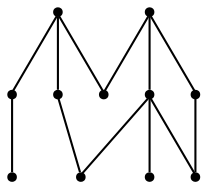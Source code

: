 graph {
  node [shape=point,comment="{\"directed\":false,\"doi\":\"10.1007/978-3-540-31843-9_43\",\"figure\":\"1 (3)\"}"]

  v0 [pos="1525.5546148255814,1437.9015142267406"]
  v1 [pos="1516.552925145349,1547.214048559016"]
  v2 [pos="1493.798696402616,1647.4640383864898"]
  v3 [pos="1434.5376998546512,1565.4640053257804"]
  v4 [pos="1434.5376998546512,1474.3390256708324"]
  v5 [pos="1331.0184275072675,1465.2140154983063"]
  v6 [pos="1303.7633539244187,1547.214048559016"]
  v7 [pos="1270.7571902252907,1683.9640154983063"]
  v8 [pos="1234.250422420058,1565.4640053257804"]
  v9 [pos="1334.3940452398256,1775.0889951532545"]
  v10 [pos="1229.7495775799418,1456.0890053257804"]

  v8 -- v0 [id="-3",pos="1234.250422420058,1565.4640053257804 1239.2721656976744,1555.6389664158683 1239.2721656976744,1555.6389664158683 1239.2721656976744,1555.6389664158683 1239.7555777616278,1554.789051865087 1239.7555777616278,1554.789051865087 1239.7555777616278,1554.789051865087 1240.605777616279,1553.3306931004386 1240.605777616279,1553.3306931004386 1240.605777616279,1553.3306931004386 1241.6976199127907,1551.3848160252433 1241.6976199127907,1551.3848160252433 1241.6976199127907,1551.3848160252433 1243.15625,1548.8307490493319 1243.15625,1548.8307490493319 1243.15625,1548.8307490493319 1244.9774709302326,1545.6723068699698 1244.9774709302326,1545.6723068699698 1244.9774709302326,1545.6723068699698 1247.0403343023256,1541.9056747898917 1247.0403343023256,1541.9056747898917 1247.0403343023256,1541.9056747898917 1249.5908066860466,1537.6515243992667 1249.5908066860466,1537.6515243992667 1249.5908066860466,1537.6515243992667 1252.2579033430231,1532.914051865087 1252.2579033430231,1532.914051865087 1252.2579033430231,1532.914051865087 1255.2917877906978,1527.8098597671053 1255.2917877906978,1527.8098597671053 1255.2917877906978,1527.8098597671053 1258.3298691860464,1522.4640701756339 1258.3298691860464,1522.4640701756339 1258.3298691860464,1522.4640701756339 1261.605523255814,1516.8723597671053 1261.605523255814,1516.8723597671053 1261.605523255814,1516.8723597671053 1268.402543604651,1505.6931351170401 1268.402543604651,1505.6931351170401 1268.402543604651,1505.6931351170401 1271.6781976744187,1500.226546778824 1271.6781976744187,1500.226546778824 1271.6781976744187,1500.226546778824 1274.9580486918605,1494.8765610203604 1274.9580486918605,1494.8765610203604 1274.9580486918605,1494.8765610203604 1278.2335755813954,1489.6515701756339 1278.2335755813954,1489.6515701756339 1278.2335755813954,1489.6515701756339 1281.3884084302326,1484.672372991389 1281.3884084302326,1484.672372991389 1281.3884084302326,1484.672372991389 1284.4263626453487,1480.051503036962 1284.4263626453487,1480.051503036962 1284.4263626453487,1480.051503036962 1287.339425872093,1475.5556279962718 1287.339425872093,1475.5556279962718 1287.339425872093,1475.5556279962718 1290.2524890988373,1471.4264725193839 1290.2524890988373,1471.4264725193839 1290.2524890988373,1471.4264725193839 1293.0405341569767,1467.414046778824 1293.0405341569767,1467.414046778824 1293.0405341569767,1467.414046778824 1295.711827761628,1463.7682134454906 1295.711827761628,1463.7682134454906 1295.711827761628,1463.7682134454906 1298.2623001453487,1460.368173772639 1298.2623001453487,1460.368173772639 1298.2623001453487,1460.368173772639 1300.8085755813954,1457.0848638361156 1300.8085755813954,1457.0848638361156 1300.8085755813954,1457.0848638361156 1305.6636809593024,1451.2515559340975 1305.6636809593024,1451.2515559340975 1305.6636809593024,1451.2515559340975 1310.5187863372093,1446.1473638361156 1310.5187863372093,1446.1473638361156 1310.5187863372093,1446.1473638361156 1315.3738917151163,1441.5306900486808 1315.3738917151163,1441.5306900486808 1315.3738917151163,1441.5306900486808 1317.8034156976744,1439.343215479996 1317.8034156976744,1439.343215479996 1317.8034156976744,1439.343215479996 1320.8373001453488,1436.914016261246 1320.8373001453488,1436.914016261246 1320.8373001453488,1436.914016261246 1323.8713117732557,1434.6056157892406 1323.8713117732557,1434.6056157892406 1323.8713117732557,1434.6056157892406 1327.0302143895349,1432.2973424738109 1327.0302143895349,1432.2973424738109 1327.0302143895349,1432.2973424738109 1330.1849200581396,1430.230666651871 1330.1849200581396,1430.230666651871 1330.1849200581396,1430.230666651871 1333.460574127907,1428.1641179865062 1333.460574127907,1428.1641179865062 1333.460574127907,1428.1641179865062 1336.8611191860464,1426.2181137547354 1336.8611191860464,1426.2181137547354 1336.8611191860464,1426.2181137547354 1340.378542877907,1424.3973587498526 1340.378542877907,1424.3973587498526 1340.378542877907,1424.3973587498526 1347.663172238372,1420.9932500665843 1347.663172238372,1420.9932500665843 1347.663172238372,1420.9932500665843 1355.1895712209302,1418.0765325372874 1355.1895712209302,1418.0765325372874 1355.1895712209302,1418.0765325372874 1359.0736555232559,1416.863967433121 1359.0736555232559,1416.863967433121 1359.0736555232559,1416.863967433121 1363.0785610465116,1415.6473333185374 1363.0785610465116,1415.6473333185374 1363.0785610465116,1415.6473333185374 1366.9626453488372,1414.551497950699 1366.9626453488372,1414.551497950699 1366.9626453488372,1414.551497950699 1370.967550872093,1413.580784653173 1370.967550872093,1413.580784653173 1370.967550872093,1413.580784653173 1374.972456395349,1412.7306157892406 1374.972456395349,1412.7306157892406 1374.972456395349,1412.7306157892406 1378.9773619186046,1412.0014999852042 1378.9773619186046,1412.0014999852042 1378.9773619186046,1412.0014999852042 1382.8614462209302,1411.3931829279124 1382.8614462209302,1411.3931829279124 1382.8614462209302,1411.3931829279124 1386.7454033430233,1410.9098607843578 1386.7454033430233,1410.9098607843578 1386.7454033430233,1410.9098607843578 1390.6294876453487,1410.5432683771312 1390.6294876453487,1410.5432683771312 1390.6294876453487,1410.5432683771312 1394.3927507267442,1410.180617823746 1394.3927507267442,1410.180617823746 1394.3927507267442,1410.180617823746 1398.155886627907,1410.0557500665843 1398.155886627907,1410.0557500665843 1398.155886627907,1410.0557500665843 1401.9191497093022,1409.9349513198397 1401.9191497093022,1409.9349513198397 1401.9191497093022,1409.9349513198397 1409.0787609011627,1409.9349513198397 1409.0787609011627,1409.9349513198397 1409.0787609011627,1409.9349513198397 1412.600254360465,1410.0557500665843 1412.600254360465,1410.0557500665843 1412.600254360465,1410.0557500665843 1416.0009265988372,1410.3015437270662 1416.0009265988372,1410.3015437270662 1416.0009265988372,1410.3015437270662 1419.518223110465,1410.5432683771312 1419.518223110465,1410.5432683771312 1419.518223110465,1410.5432683771312 1422.9188953488372,1410.9098607843578 1422.9188953488372,1410.9098607843578 1422.9188953488372,1410.9098607843578 1426.3153706395349,1411.2723841811678 1426.3153706395349,1411.2723841811678 1426.3153706395349,1411.2723841811678 1429.7159156976743,1411.7599024917147 1429.7159156976743,1411.7599024917147 1429.7159156976743,1411.7599024917147 1433.2332122093023,1412.3682195490062 1433.2332122093023,1412.3682195490062 1433.2332122093023,1412.3682195490062 1436.8756540697675,1412.9723404393058 1436.8756540697675,1412.9723404393058 1436.8756540697675,1412.9723404393058 1440.6387899709302,1413.7015833999178 1440.6387899709302,1413.7015833999178 1440.6387899709302,1413.7015833999178 1444.5228742732559,1414.551497950699 1444.5228742732559,1414.551497950699 1444.5228742732559,1414.551497950699 1448.5277797965116,1415.5265345717928 1448.5277797965116,1415.5265345717928 1448.5277797965116,1415.5265345717928 1452.7785247093022,1416.618173772639 1452.7785247093022,1416.618173772639 1452.7785247093022,1416.618173772639 1457.2668422965116,1417.7140091404776 1457.2668422965116,1417.7140091404776 1457.2668422965116,1417.7140091404776 1461.8803052325582,1419.0515691583812 1461.8803052325582,1419.0515691583812 1461.8803052325582,1419.0515691583812 1466.8562318313952,1420.5098007664542 1466.8562318313952,1420.5098007664542 1466.8562318313952,1420.5098007664542 1471.9529796511629,1421.9681595311026 1471.9529796511629,1421.9681595311026 1471.9529796511629,1421.9681595311026 1477.1747456395349,1423.547317042496 1477.1747456395349,1423.547317042496 1477.1747456395349,1423.547317042496 1482.6340843023256,1425.2474004572093 1482.6340843023256,1425.2474004572093 1482.6340843023256,1425.2474004572093 1493.315316133721,1428.6515091404776 1493.315316133721,1428.6515091404776 1493.315316133721,1428.6515091404776 1498.537082122093,1430.3514653986156 1498.537082122093,1430.3514653986156 1498.537082122093,1430.3514653986156 1503.3921875,1431.9307500665843 1503.3921875,1431.9307500665843 1503.3921875,1431.9307500665843 1507.7596838662791,1433.3889816746573 1507.7596838662791,1433.3889816746573 1507.7596838662791,1433.3889816746573 1511.522819767442,1434.6056157892406 1511.522819767442,1434.6056157892406 1511.522819767442,1434.6056157892406 1514.6817223837209,1435.6973821466624 1514.6817223837209,1435.6973821466624 1514.6817223837209,1435.6973821466624 1525.5546148255814,1437.9015142267406 1525.5546148255814,1437.9015142267406 1525.5546148255814,1437.9015142267406"]
  v8 -- v10 [id="-4",pos="1234.250422420058,1565.4640053257804 1229.7495775799418,1456.0890053257804 1229.7495775799418,1456.0890053257804 1229.7495775799418,1456.0890053257804"]
  v3 -- v4 [id="-6",pos="1434.5376998546512,1565.4640053257804 1434.5376998546512,1474.3390256708324 1434.5376998546512,1474.3390256708324 1434.5376998546512,1474.3390256708324"]
  v6 -- v5 [id="-7",pos="1303.7633539244187,1547.214048559016 1331.0184275072675,1465.2140154983063 1331.0184275072675,1465.2140154983063 1331.0184275072675,1465.2140154983063"]
  v2 -- v3 [id="-8",pos="1493.798696402616,1647.4640383864898 1434.5376998546512,1565.4640053257804 1434.5376998546512,1565.4640053257804 1434.5376998546512,1565.4640053257804"]
  v2 -- v1 [id="-11",pos="1493.798696402616,1647.4640383864898 1516.552925145349,1547.214048559016 1516.552925145349,1547.214048559016 1516.552925145349,1547.214048559016"]
  v7 -- v9 [id="-12",pos="1270.7571902252907,1683.9640154983063 1334.3940452398256,1775.0889951532545 1334.3940452398256,1775.0889951532545 1334.3940452398256,1775.0889951532545"]
  v7 -- v6 [id="-14",pos="1270.7571902252907,1683.9640154983063 1303.7633539244187,1547.214048559016 1303.7633539244187,1547.214048559016 1303.7633539244187,1547.214048559016"]
  v1 -- v0 [id="-16",pos="1516.552925145349,1547.214048559016 1525.5546148255814,1437.9015142267406 1525.5546148255814,1437.9015142267406 1525.5546148255814,1437.9015142267406"]
  v7 -- v8 [id="-17",pos="1270.7571902252907,1683.9640154983063 1234.250422420058,1565.4640053257804 1234.250422420058,1565.4640053257804 1234.250422420058,1565.4640053257804"]
  v8 -- v5 [id="-2",pos="1234.250422420058,1565.4640053257804 1331.0184275072675,1465.2140154983063 1331.0184275072675,1465.2140154983063 1331.0184275072675,1465.2140154983063"]
  v2 -- v9 [id="-10",pos="1493.798696402616,1647.4640383864898 1334.3940452398256,1775.0889951532545 1334.3940452398256,1775.0889951532545 1334.3940452398256,1775.0889951532545"]
}
